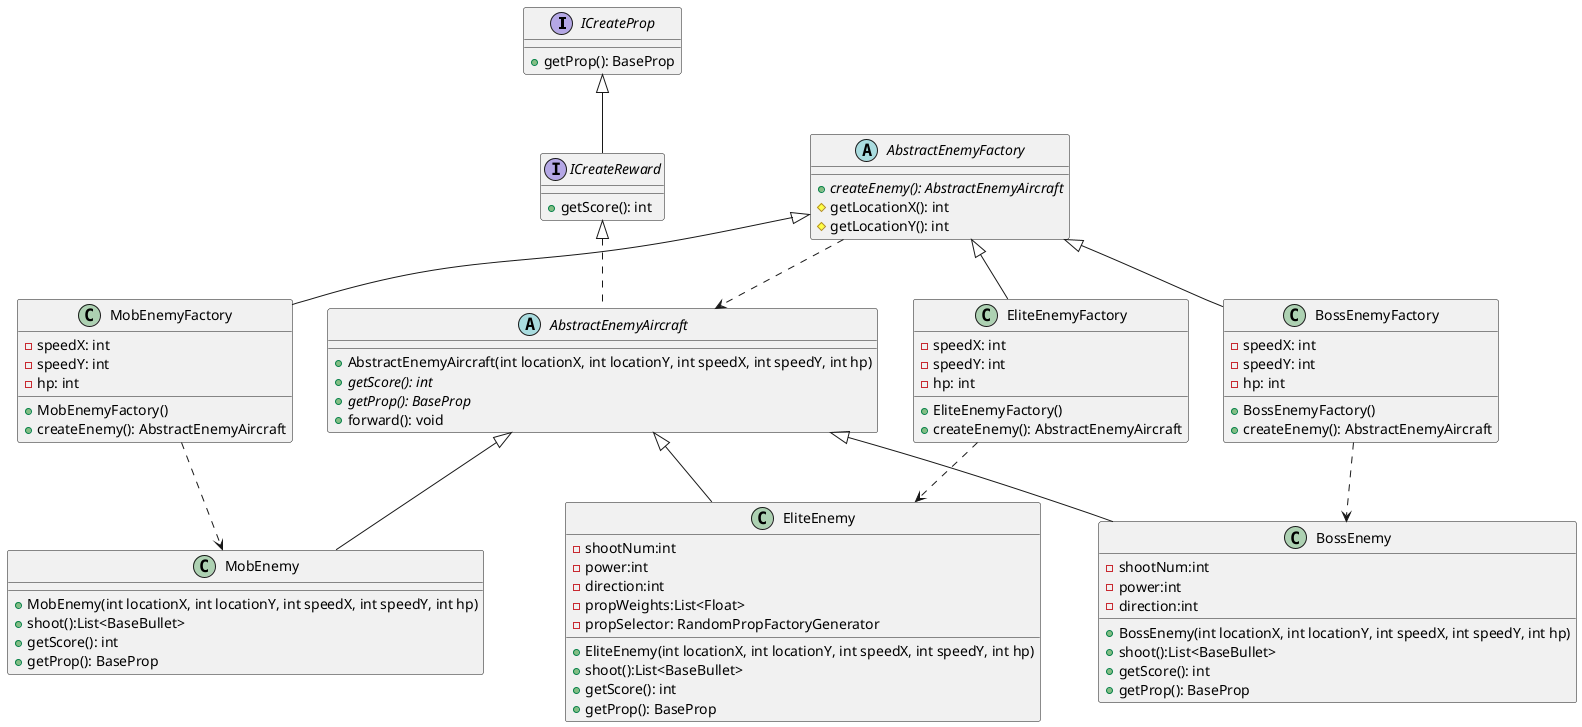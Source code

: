 @startuml
'https://plantuml.com/class-diagram'


'abstract class AbstractFlyingObject
'{
'    # locationX:int
'    # locationY:int
'    # speedX:int
'    # speedY:int
'    # image:BufferedImage
'    # width:int
'    # height:int
'    # isValid:boolean
'
'    + AbstractFlyingObject(int locationX, int locationY, int speedX, int speedY)
'    + forward():void
'    + crash(AbstractFlyingObject flyingObject):boolean
'    + setLocation(double locationX, double locationY):void
'    + getLocationX():int
'    + getLocationY():int
'    + getSpeedY():int
'    + getImage():BufferedImage
'    + getWidth():int
'    + getHeight():int
'    + notValid():boolean
'    + vanish():void
'}
'
'abstract class AbstractAircraft
'{
'	# maxHp:int
'    # hp:int
'    + AbstractAircraft(int locationX, int locationY, int speedX, int speedY, int hp)
'    + decreaseHp(int decrease):void
'    + getHp():int
'    + {abstract} shoot():List<BaseBullet>
'}
'
'AbstractFlyingObject <|-- AbstractAircraft

interface ICreateProp {
    + getProp(): BaseProp
}

interface ICreateReward {
    + getScore(): int
}

ICreateProp <|-- ICreateReward

abstract class AbstractEnemyAircraft {
    + AbstractEnemyAircraft(int locationX, int locationY, int speedX, int speedY, int hp)
    + {abstract} getScore(): int
    + {abstract} getProp(): BaseProp
    + forward(): void
}

'AbstractAircraft <|-- AbstractEnemyAircraft
ICreateReward <|.. AbstractEnemyAircraft

class MobEnemy {
    + MobEnemy(int locationX, int locationY, int speedX, int speedY, int hp)
    + shoot():List<BaseBullet>
    + getScore(): int
    + getProp(): BaseProp
}

AbstractEnemyAircraft <|-- MobEnemy

class EliteEnemy {
    - shootNum:int
    - power:int
    - direction:int
    - propWeights:List<Float>
    - propSelector: RandomPropFactoryGenerator
    + EliteEnemy(int locationX, int locationY, int speedX, int speedY, int hp)
    + shoot():List<BaseBullet>
    + getScore(): int
    + getProp(): BaseProp
}

AbstractEnemyAircraft <|-- EliteEnemy

class BossEnemy {
    - shootNum:int
    - power:int
    - direction:int
    + BossEnemy(int locationX, int locationY, int speedX, int speedY, int hp)
    + shoot():List<BaseBullet>
    + getScore(): int
    + getProp(): BaseProp
}

AbstractEnemyAircraft <|-- BossEnemy

abstract AbstractEnemyFactory {
    + {abstract} createEnemy(): AbstractEnemyAircraft
    # getLocationX(): int
    # getLocationY(): int
}

AbstractEnemyFactory ..> AbstractEnemyAircraft

class MobEnemyFactory {
    - speedX: int
    - speedY: int
    - hp: int
    + MobEnemyFactory()
    + createEnemy(): AbstractEnemyAircraft
}

AbstractEnemyFactory <|-- MobEnemyFactory
MobEnemyFactory ..> MobEnemy

class EliteEnemyFactory {
    - speedX: int
    - speedY: int
    - hp: int
    + EliteEnemyFactory()
    + createEnemy(): AbstractEnemyAircraft
}

AbstractEnemyFactory <|-- EliteEnemyFactory
EliteEnemyFactory ..> EliteEnemy


class BossEnemyFactory {
    - speedX: int
    - speedY: int
    - hp: int
    + BossEnemyFactory()
    + createEnemy(): AbstractEnemyAircraft
}

AbstractEnemyFactory <|-- BossEnemyFactory
BossEnemyFactory ..> BossEnemy








@enduml